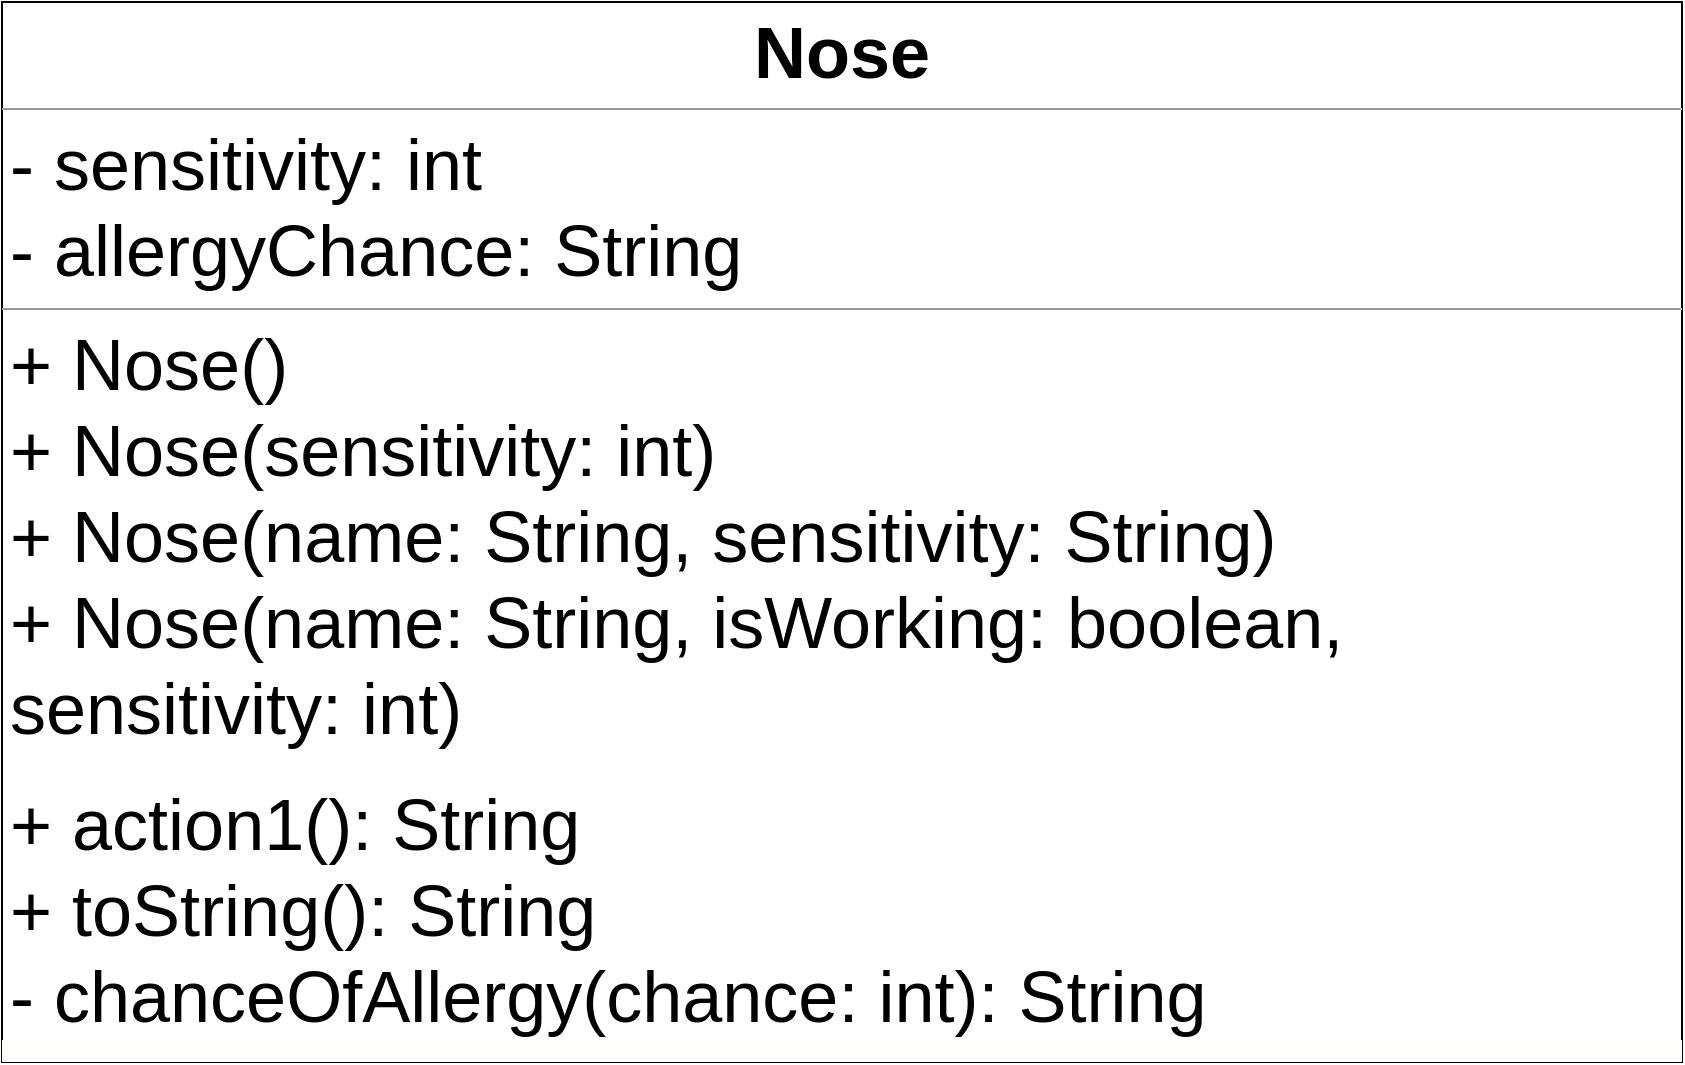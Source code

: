 <mxfile version="12.5.5" type="device"><diagram id="f_t31dMOl5Ik3O-kCqbk" name="Page-1"><mxGraphModel dx="1047" dy="1773" grid="1" gridSize="10" guides="1" tooltips="1" connect="1" arrows="1" fold="1" page="1" pageScale="1" pageWidth="850" pageHeight="1100" math="0" shadow="0"><root><mxCell id="0"/><mxCell id="1" parent="0"/><mxCell id="AoI3YSggIH6px4cU7nlm-5" value="&lt;p style=&quot;margin: 0px ; margin-top: 4px ; text-align: center&quot;&gt;&lt;span style=&quot;font-size: 36px&quot;&gt;&lt;b&gt;Nose&lt;/b&gt;&lt;/span&gt;&lt;/p&gt;&lt;hr size=&quot;1&quot;&gt;&lt;p style=&quot;margin: 0px ; margin-left: 4px&quot;&gt;&lt;span style=&quot;font-size: 36px&quot;&gt;- sensitivity: int&lt;/span&gt;&lt;br&gt;&lt;/p&gt;&lt;p style=&quot;margin: 0px ; margin-left: 4px&quot;&gt;&lt;span style=&quot;font-size: 36px&quot;&gt;- allergyChance: String&lt;/span&gt;&lt;/p&gt;&lt;hr size=&quot;1&quot;&gt;&lt;p style=&quot;margin: 0px ; margin-left: 4px&quot;&gt;&lt;font style=&quot;font-size: 36px&quot;&gt;+&amp;nbsp;&lt;span style=&quot;text-align: center&quot;&gt;Nose&lt;/span&gt;()&lt;/font&gt;&lt;/p&gt;&lt;p style=&quot;margin: 0px ; margin-left: 4px&quot;&gt;&lt;font style=&quot;font-size: 36px&quot;&gt;&lt;span style=&quot;text-align: center&quot;&gt;+ Nose&lt;/span&gt;(sensitivity: int)&lt;br&gt;&lt;/font&gt;&lt;/p&gt;&lt;p style=&quot;margin: 0px ; margin-left: 4px&quot;&gt;&lt;font style=&quot;font-size: 36px&quot;&gt;+ Nose(name: String, sensitivity: String)&lt;/font&gt;&lt;/p&gt;&lt;p style=&quot;margin: 0px ; margin-left: 4px&quot;&gt;&lt;font style=&quot;font-size: 36px&quot;&gt;+ Nose(name: String, isWorking: boolean,&amp;nbsp;&lt;/font&gt;&lt;/p&gt;&lt;p style=&quot;margin: 0px ; margin-left: 4px&quot;&gt;&lt;font style=&quot;font-size: 36px&quot;&gt;sensitivity: int)&lt;/font&gt;&lt;/p&gt;&lt;p style=&quot;margin: 0px ; margin-left: 4px&quot;&gt;&lt;font style=&quot;font-size: 12px&quot;&gt;&amp;nbsp;&lt;/font&gt;&lt;/p&gt;&lt;p style=&quot;margin: 0px ; margin-left: 4px&quot;&gt;&lt;span style=&quot;font-size: 36px&quot;&gt;+ action1(): String&lt;/span&gt;&lt;/p&gt;&lt;p style=&quot;margin: 0px ; margin-left: 4px&quot;&gt;&lt;span style=&quot;font-size: 36px&quot;&gt;+ toString(): String&lt;/span&gt;&lt;/p&gt;&lt;p style=&quot;margin: 0px ; margin-left: 4px&quot;&gt;&lt;span style=&quot;font-size: 36px&quot;&gt;- chanceOfAllergy(chance: int): String&lt;/span&gt;&lt;/p&gt;&lt;p style=&quot;margin: 0px ; margin-left: 4px&quot;&gt;&lt;font style=&quot;font-size: 36px&quot;&gt;&lt;/font&gt;&lt;/p&gt;&lt;div style=&quot;background-color: rgb(255 , 255 , 254) ; font-family: &amp;#34;consolas&amp;#34; , &amp;#34;courier new&amp;#34; , monospace ; font-size: 18px ; line-height: 24px ; white-space: pre&quot;&gt;&lt;br&gt;&lt;/div&gt;" style="verticalAlign=top;align=left;overflow=fill;fontSize=12;fontFamily=Helvetica;html=1;" vertex="1" parent="1"><mxGeometry y="-1100" width="840" height="530" as="geometry"/></mxCell></root></mxGraphModel></diagram></mxfile>